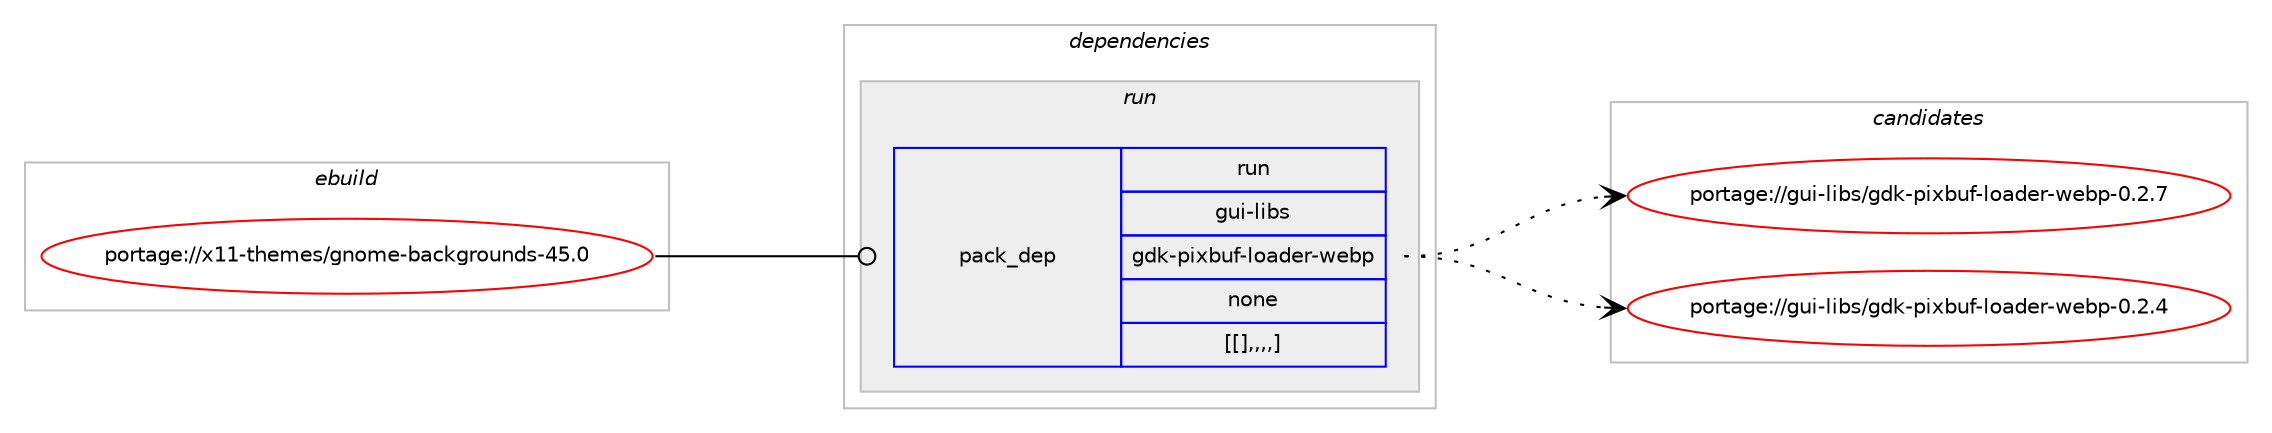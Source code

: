 digraph prolog {

# *************
# Graph options
# *************

newrank=true;
concentrate=true;
compound=true;
graph [rankdir=LR,fontname=Helvetica,fontsize=10,ranksep=1.5];#, ranksep=2.5, nodesep=0.2];
edge  [arrowhead=vee];
node  [fontname=Helvetica,fontsize=10];

# **********
# The ebuild
# **********

subgraph cluster_leftcol {
color=gray;
label=<<i>ebuild</i>>;
id [label="portage://x11-themes/gnome-backgrounds-45.0", color=red, width=4, href="../x11-themes/gnome-backgrounds-45.0.svg"];
}

# ****************
# The dependencies
# ****************

subgraph cluster_midcol {
color=gray;
label=<<i>dependencies</i>>;
subgraph cluster_compile {
fillcolor="#eeeeee";
style=filled;
label=<<i>compile</i>>;
}
subgraph cluster_compileandrun {
fillcolor="#eeeeee";
style=filled;
label=<<i>compile and run</i>>;
}
subgraph cluster_run {
fillcolor="#eeeeee";
style=filled;
label=<<i>run</i>>;
subgraph pack355067 {
dependency486856 [label=<<TABLE BORDER="0" CELLBORDER="1" CELLSPACING="0" CELLPADDING="4" WIDTH="220"><TR><TD ROWSPAN="6" CELLPADDING="30">pack_dep</TD></TR><TR><TD WIDTH="110">run</TD></TR><TR><TD>gui-libs</TD></TR><TR><TD>gdk-pixbuf-loader-webp</TD></TR><TR><TD>none</TD></TR><TR><TD>[[],,,,]</TD></TR></TABLE>>, shape=none, color=blue];
}
id:e -> dependency486856:w [weight=20,style="solid",arrowhead="odot"];
}
}

# **************
# The candidates
# **************

subgraph cluster_choices {
rank=same;
color=gray;
label=<<i>candidates</i>>;

subgraph choice355067 {
color=black;
nodesep=1;
choice103117105451081059811547103100107451121051209811710245108111971001011144511910198112454846504655 [label="portage://gui-libs/gdk-pixbuf-loader-webp-0.2.7", color=red, width=4,href="../gui-libs/gdk-pixbuf-loader-webp-0.2.7.svg"];
choice103117105451081059811547103100107451121051209811710245108111971001011144511910198112454846504652 [label="portage://gui-libs/gdk-pixbuf-loader-webp-0.2.4", color=red, width=4,href="../gui-libs/gdk-pixbuf-loader-webp-0.2.4.svg"];
dependency486856:e -> choice103117105451081059811547103100107451121051209811710245108111971001011144511910198112454846504655:w [style=dotted,weight="100"];
dependency486856:e -> choice103117105451081059811547103100107451121051209811710245108111971001011144511910198112454846504652:w [style=dotted,weight="100"];
}
}

}
